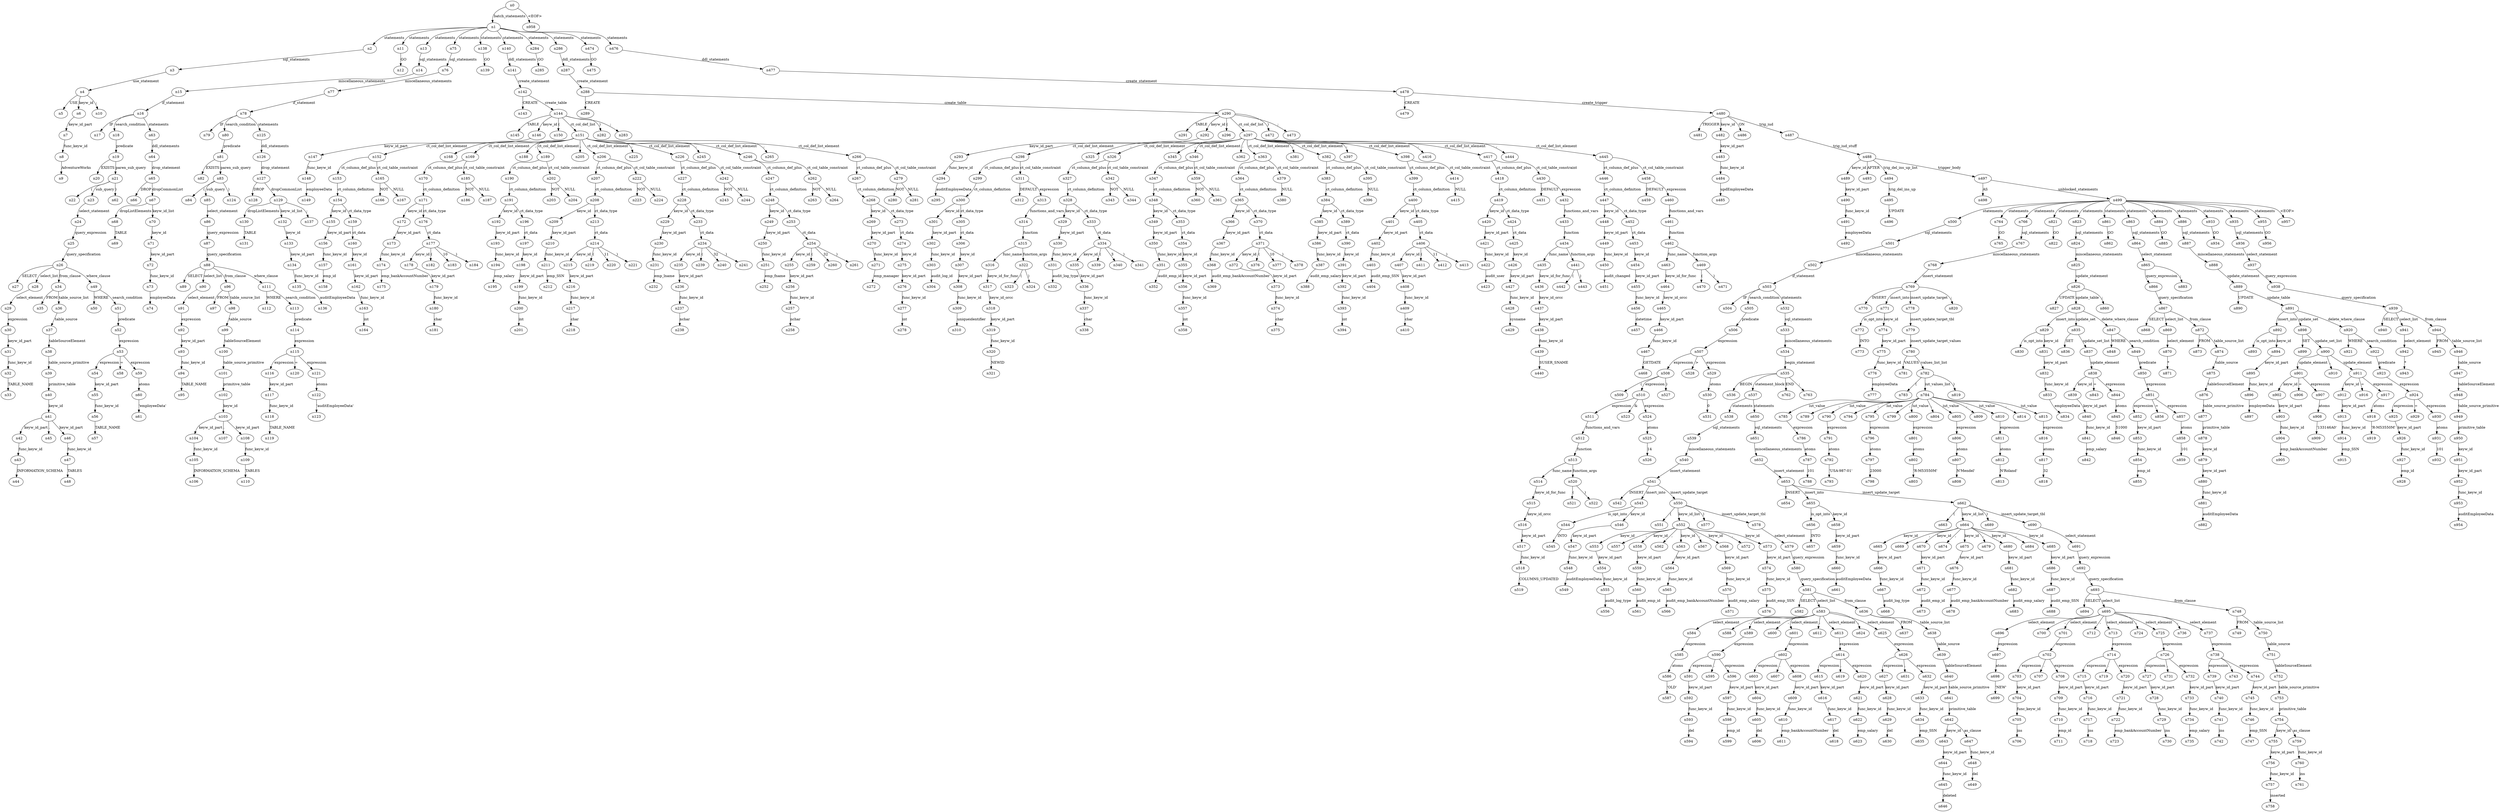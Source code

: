 digraph ParseTree {
  n0 -> n1 [label="batch_statements"];
  n1 -> n2 [label="statements"];
  n2 -> n3 [label="sql_statements"];
  n3 -> n4 [label="use_statement"];
  n4 -> n5 [label="USE"];
  n4 -> n6 [label="keyw_id"];
  n6 -> n7 [label="keyw_id_part"];
  n7 -> n8 [label="func_keyw_id"];
  n8 -> n9 [label="AdventureWorks"];
  n4 -> n10 [label=";"];
  n1 -> n11 [label="statements"];
  n11 -> n12 [label="GO"];
  n1 -> n13 [label="statements"];
  n13 -> n14 [label="sql_statements"];
  n14 -> n15 [label="miscellaneous_statements"];
  n15 -> n16 [label="if_statement"];
  n16 -> n17 [label="IF"];
  n16 -> n18 [label="search_condition"];
  n18 -> n19 [label="predicate"];
  n19 -> n20 [label="EXISTS"];
  n19 -> n21 [label="paren_sub_query"];
  n21 -> n22 [label="("];
  n21 -> n23 [label="sub_query"];
  n23 -> n24 [label="select_statement"];
  n24 -> n25 [label="query_expression"];
  n25 -> n26 [label="query_specification"];
  n26 -> n27 [label="SELECT"];
  n26 -> n28 [label="select_list"];
  n28 -> n29 [label="select_element"];
  n29 -> n30 [label="expression"];
  n30 -> n31 [label="keyw_id_part"];
  n31 -> n32 [label="func_keyw_id"];
  n32 -> n33 [label="TABLE_NAME"];
  n26 -> n34 [label="from_clause"];
  n34 -> n35 [label="FROM"];
  n34 -> n36 [label="table_source_list"];
  n36 -> n37 [label="table_source"];
  n37 -> n38 [label="tableSourceElement"];
  n38 -> n39 [label="table_source_primitive"];
  n39 -> n40 [label="primitive_table"];
  n40 -> n41 [label="keyw_id"];
  n41 -> n42 [label="keyw_id_part"];
  n42 -> n43 [label="func_keyw_id"];
  n43 -> n44 [label="INFORMATION_SCHEMA"];
  n41 -> n45 [label="."];
  n41 -> n46 [label="keyw_id_part"];
  n46 -> n47 [label="func_keyw_id"];
  n47 -> n48 [label="TABLES"];
  n26 -> n49 [label="where_clause"];
  n49 -> n50 [label="WHERE"];
  n49 -> n51 [label="search_condition"];
  n51 -> n52 [label="predicate"];
  n52 -> n53 [label="expression"];
  n53 -> n54 [label="expression"];
  n54 -> n55 [label="keyw_id_part"];
  n55 -> n56 [label="func_keyw_id"];
  n56 -> n57 [label="TABLE_NAME"];
  n53 -> n58 [label="="];
  n53 -> n59 [label="expression"];
  n59 -> n60 [label="atoms"];
  n60 -> n61 [label="'employeeData'"];
  n21 -> n62 [label=")"];
  n16 -> n63 [label="statements"];
  n63 -> n64 [label="ddl_statements"];
  n64 -> n65 [label="drop_statement"];
  n65 -> n66 [label="DROP"];
  n65 -> n67 [label="dropCommonList"];
  n67 -> n68 [label="dropListElements"];
  n68 -> n69 [label="TABLE"];
  n67 -> n70 [label="keyw_id_list"];
  n70 -> n71 [label="keyw_id"];
  n71 -> n72 [label="keyw_id_part"];
  n72 -> n73 [label="func_keyw_id"];
  n73 -> n74 [label="employeeData"];
  n1 -> n75 [label="statements"];
  n75 -> n76 [label="sql_statements"];
  n76 -> n77 [label="miscellaneous_statements"];
  n77 -> n78 [label="if_statement"];
  n78 -> n79 [label="IF"];
  n78 -> n80 [label="search_condition"];
  n80 -> n81 [label="predicate"];
  n81 -> n82 [label="EXISTS"];
  n81 -> n83 [label="paren_sub_query"];
  n83 -> n84 [label="("];
  n83 -> n85 [label="sub_query"];
  n85 -> n86 [label="select_statement"];
  n86 -> n87 [label="query_expression"];
  n87 -> n88 [label="query_specification"];
  n88 -> n89 [label="SELECT"];
  n88 -> n90 [label="select_list"];
  n90 -> n91 [label="select_element"];
  n91 -> n92 [label="expression"];
  n92 -> n93 [label="keyw_id_part"];
  n93 -> n94 [label="func_keyw_id"];
  n94 -> n95 [label="TABLE_NAME"];
  n88 -> n96 [label="from_clause"];
  n96 -> n97 [label="FROM"];
  n96 -> n98 [label="table_source_list"];
  n98 -> n99 [label="table_source"];
  n99 -> n100 [label="tableSourceElement"];
  n100 -> n101 [label="table_source_primitive"];
  n101 -> n102 [label="primitive_table"];
  n102 -> n103 [label="keyw_id"];
  n103 -> n104 [label="keyw_id_part"];
  n104 -> n105 [label="func_keyw_id"];
  n105 -> n106 [label="INFORMATION_SCHEMA"];
  n103 -> n107 [label="."];
  n103 -> n108 [label="keyw_id_part"];
  n108 -> n109 [label="func_keyw_id"];
  n109 -> n110 [label="TABLES"];
  n88 -> n111 [label="where_clause"];
  n111 -> n112 [label="WHERE"];
  n111 -> n113 [label="search_condition"];
  n113 -> n114 [label="predicate"];
  n114 -> n115 [label="expression"];
  n115 -> n116 [label="expression"];
  n116 -> n117 [label="keyw_id_part"];
  n117 -> n118 [label="func_keyw_id"];
  n118 -> n119 [label="TABLE_NAME"];
  n115 -> n120 [label="="];
  n115 -> n121 [label="expression"];
  n121 -> n122 [label="atoms"];
  n122 -> n123 [label="'auditEmployeeData'"];
  n83 -> n124 [label=")"];
  n78 -> n125 [label="statements"];
  n125 -> n126 [label="ddl_statements"];
  n126 -> n127 [label="drop_statement"];
  n127 -> n128 [label="DROP"];
  n127 -> n129 [label="dropCommonList"];
  n129 -> n130 [label="dropListElements"];
  n130 -> n131 [label="TABLE"];
  n129 -> n132 [label="keyw_id_list"];
  n132 -> n133 [label="keyw_id"];
  n133 -> n134 [label="keyw_id_part"];
  n134 -> n135 [label="func_keyw_id"];
  n135 -> n136 [label="auditEmployeeData"];
  n129 -> n137 [label=";"];
  n1 -> n138 [label="statements"];
  n138 -> n139 [label="GO"];
  n1 -> n140 [label="statements"];
  n140 -> n141 [label="ddl_statements"];
  n141 -> n142 [label="create_statement"];
  n142 -> n143 [label="CREATE"];
  n142 -> n144 [label="create_table"];
  n144 -> n145 [label="TABLE"];
  n144 -> n146 [label="keyw_id"];
  n146 -> n147 [label="keyw_id_part"];
  n147 -> n148 [label="func_keyw_id"];
  n148 -> n149 [label="employeeData"];
  n144 -> n150 [label="("];
  n144 -> n151 [label="ct_col_def_list"];
  n151 -> n152 [label="ct_col_def_list_element"];
  n152 -> n153 [label="ct_column_def_plus"];
  n153 -> n154 [label="ct_column_definition"];
  n154 -> n155 [label="keyw_id"];
  n155 -> n156 [label="keyw_id_part"];
  n156 -> n157 [label="func_keyw_id"];
  n157 -> n158 [label="emp_id"];
  n154 -> n159 [label="ct_data_type"];
  n159 -> n160 [label="ct_data"];
  n160 -> n161 [label="keyw_id"];
  n161 -> n162 [label="keyw_id_part"];
  n162 -> n163 [label="func_keyw_id"];
  n163 -> n164 [label="int"];
  n152 -> n165 [label="ct_col_table_constraint"];
  n165 -> n166 [label="NOT"];
  n165 -> n167 [label="NULL"];
  n151 -> n168 [label=","];
  n151 -> n169 [label="ct_col_def_list_element"];
  n169 -> n170 [label="ct_column_def_plus"];
  n170 -> n171 [label="ct_column_definition"];
  n171 -> n172 [label="keyw_id"];
  n172 -> n173 [label="keyw_id_part"];
  n173 -> n174 [label="func_keyw_id"];
  n174 -> n175 [label="emp_bankAccountNumber"];
  n171 -> n176 [label="ct_data_type"];
  n176 -> n177 [label="ct_data"];
  n177 -> n178 [label="keyw_id"];
  n178 -> n179 [label="keyw_id_part"];
  n179 -> n180 [label="func_keyw_id"];
  n180 -> n181 [label="char"];
  n177 -> n182 [label="("];
  n177 -> n183 [label="10"];
  n177 -> n184 [label=")"];
  n169 -> n185 [label="ct_col_table_constraint"];
  n185 -> n186 [label="NOT"];
  n185 -> n187 [label="NULL"];
  n151 -> n188 [label=","];
  n151 -> n189 [label="ct_col_def_list_element"];
  n189 -> n190 [label="ct_column_def_plus"];
  n190 -> n191 [label="ct_column_definition"];
  n191 -> n192 [label="keyw_id"];
  n192 -> n193 [label="keyw_id_part"];
  n193 -> n194 [label="func_keyw_id"];
  n194 -> n195 [label="emp_salary"];
  n191 -> n196 [label="ct_data_type"];
  n196 -> n197 [label="ct_data"];
  n197 -> n198 [label="keyw_id"];
  n198 -> n199 [label="keyw_id_part"];
  n199 -> n200 [label="func_keyw_id"];
  n200 -> n201 [label="int"];
  n189 -> n202 [label="ct_col_table_constraint"];
  n202 -> n203 [label="NOT"];
  n202 -> n204 [label="NULL"];
  n151 -> n205 [label=","];
  n151 -> n206 [label="ct_col_def_list_element"];
  n206 -> n207 [label="ct_column_def_plus"];
  n207 -> n208 [label="ct_column_definition"];
  n208 -> n209 [label="keyw_id"];
  n209 -> n210 [label="keyw_id_part"];
  n210 -> n211 [label="func_keyw_id"];
  n211 -> n212 [label="emp_SSN"];
  n208 -> n213 [label="ct_data_type"];
  n213 -> n214 [label="ct_data"];
  n214 -> n215 [label="keyw_id"];
  n215 -> n216 [label="keyw_id_part"];
  n216 -> n217 [label="func_keyw_id"];
  n217 -> n218 [label="char"];
  n214 -> n219 [label="("];
  n214 -> n220 [label="11"];
  n214 -> n221 [label=")"];
  n206 -> n222 [label="ct_col_table_constraint"];
  n222 -> n223 [label="NOT"];
  n222 -> n224 [label="NULL"];
  n151 -> n225 [label=","];
  n151 -> n226 [label="ct_col_def_list_element"];
  n226 -> n227 [label="ct_column_def_plus"];
  n227 -> n228 [label="ct_column_definition"];
  n228 -> n229 [label="keyw_id"];
  n229 -> n230 [label="keyw_id_part"];
  n230 -> n231 [label="func_keyw_id"];
  n231 -> n232 [label="emp_lname"];
  n228 -> n233 [label="ct_data_type"];
  n233 -> n234 [label="ct_data"];
  n234 -> n235 [label="keyw_id"];
  n235 -> n236 [label="keyw_id_part"];
  n236 -> n237 [label="func_keyw_id"];
  n237 -> n238 [label="nchar"];
  n234 -> n239 [label="("];
  n234 -> n240 [label="32"];
  n234 -> n241 [label=")"];
  n226 -> n242 [label="ct_col_table_constraint"];
  n242 -> n243 [label="NOT"];
  n242 -> n244 [label="NULL"];
  n151 -> n245 [label=","];
  n151 -> n246 [label="ct_col_def_list_element"];
  n246 -> n247 [label="ct_column_def_plus"];
  n247 -> n248 [label="ct_column_definition"];
  n248 -> n249 [label="keyw_id"];
  n249 -> n250 [label="keyw_id_part"];
  n250 -> n251 [label="func_keyw_id"];
  n251 -> n252 [label="emp_fname"];
  n248 -> n253 [label="ct_data_type"];
  n253 -> n254 [label="ct_data"];
  n254 -> n255 [label="keyw_id"];
  n255 -> n256 [label="keyw_id_part"];
  n256 -> n257 [label="func_keyw_id"];
  n257 -> n258 [label="nchar"];
  n254 -> n259 [label="("];
  n254 -> n260 [label="32"];
  n254 -> n261 [label=")"];
  n246 -> n262 [label="ct_col_table_constraint"];
  n262 -> n263 [label="NOT"];
  n262 -> n264 [label="NULL"];
  n151 -> n265 [label=","];
  n151 -> n266 [label="ct_col_def_list_element"];
  n266 -> n267 [label="ct_column_def_plus"];
  n267 -> n268 [label="ct_column_definition"];
  n268 -> n269 [label="keyw_id"];
  n269 -> n270 [label="keyw_id_part"];
  n270 -> n271 [label="func_keyw_id"];
  n271 -> n272 [label="emp_manager"];
  n268 -> n273 [label="ct_data_type"];
  n273 -> n274 [label="ct_data"];
  n274 -> n275 [label="keyw_id"];
  n275 -> n276 [label="keyw_id_part"];
  n276 -> n277 [label="func_keyw_id"];
  n277 -> n278 [label="int"];
  n266 -> n279 [label="ct_col_table_constraint"];
  n279 -> n280 [label="NOT"];
  n279 -> n281 [label="NULL"];
  n144 -> n282 [label=")"];
  n144 -> n283 [label=";"];
  n1 -> n284 [label="statements"];
  n284 -> n285 [label="GO"];
  n1 -> n286 [label="statements"];
  n286 -> n287 [label="ddl_statements"];
  n287 -> n288 [label="create_statement"];
  n288 -> n289 [label="CREATE"];
  n288 -> n290 [label="create_table"];
  n290 -> n291 [label="TABLE"];
  n290 -> n292 [label="keyw_id"];
  n292 -> n293 [label="keyw_id_part"];
  n293 -> n294 [label="func_keyw_id"];
  n294 -> n295 [label="auditEmployeeData"];
  n290 -> n296 [label="("];
  n290 -> n297 [label="ct_col_def_list"];
  n297 -> n298 [label="ct_col_def_list_element"];
  n298 -> n299 [label="ct_column_def_plus"];
  n299 -> n300 [label="ct_column_definition"];
  n300 -> n301 [label="keyw_id"];
  n301 -> n302 [label="keyw_id_part"];
  n302 -> n303 [label="func_keyw_id"];
  n303 -> n304 [label="audit_log_id"];
  n300 -> n305 [label="ct_data_type"];
  n305 -> n306 [label="ct_data"];
  n306 -> n307 [label="keyw_id"];
  n307 -> n308 [label="keyw_id_part"];
  n308 -> n309 [label="func_keyw_id"];
  n309 -> n310 [label="uniqueidentifier"];
  n298 -> n311 [label="ct_col_table_constraint"];
  n311 -> n312 [label="DEFAULT"];
  n311 -> n313 [label="expression"];
  n313 -> n314 [label="functions_and_vars"];
  n314 -> n315 [label="function"];
  n315 -> n316 [label="func_name"];
  n316 -> n317 [label="keyw_id_for_func"];
  n317 -> n318 [label="keyw_id_orcc"];
  n318 -> n319 [label="keyw_id_part"];
  n319 -> n320 [label="func_keyw_id"];
  n320 -> n321 [label="NEWID"];
  n315 -> n322 [label="function_args"];
  n322 -> n323 [label="("];
  n322 -> n324 [label=")"];
  n297 -> n325 [label=","];
  n297 -> n326 [label="ct_col_def_list_element"];
  n326 -> n327 [label="ct_column_def_plus"];
  n327 -> n328 [label="ct_column_definition"];
  n328 -> n329 [label="keyw_id"];
  n329 -> n330 [label="keyw_id_part"];
  n330 -> n331 [label="func_keyw_id"];
  n331 -> n332 [label="audit_log_type"];
  n328 -> n333 [label="ct_data_type"];
  n333 -> n334 [label="ct_data"];
  n334 -> n335 [label="keyw_id"];
  n335 -> n336 [label="keyw_id_part"];
  n336 -> n337 [label="func_keyw_id"];
  n337 -> n338 [label="char"];
  n334 -> n339 [label="("];
  n334 -> n340 [label="3"];
  n334 -> n341 [label=")"];
  n326 -> n342 [label="ct_col_table_constraint"];
  n342 -> n343 [label="NOT"];
  n342 -> n344 [label="NULL"];
  n297 -> n345 [label=","];
  n297 -> n346 [label="ct_col_def_list_element"];
  n346 -> n347 [label="ct_column_def_plus"];
  n347 -> n348 [label="ct_column_definition"];
  n348 -> n349 [label="keyw_id"];
  n349 -> n350 [label="keyw_id_part"];
  n350 -> n351 [label="func_keyw_id"];
  n351 -> n352 [label="audit_emp_id"];
  n348 -> n353 [label="ct_data_type"];
  n353 -> n354 [label="ct_data"];
  n354 -> n355 [label="keyw_id"];
  n355 -> n356 [label="keyw_id_part"];
  n356 -> n357 [label="func_keyw_id"];
  n357 -> n358 [label="int"];
  n346 -> n359 [label="ct_col_table_constraint"];
  n359 -> n360 [label="NOT"];
  n359 -> n361 [label="NULL"];
  n297 -> n362 [label=","];
  n297 -> n363 [label="ct_col_def_list_element"];
  n363 -> n364 [label="ct_column_def_plus"];
  n364 -> n365 [label="ct_column_definition"];
  n365 -> n366 [label="keyw_id"];
  n366 -> n367 [label="keyw_id_part"];
  n367 -> n368 [label="func_keyw_id"];
  n368 -> n369 [label="audit_emp_bankAccountNumber"];
  n365 -> n370 [label="ct_data_type"];
  n370 -> n371 [label="ct_data"];
  n371 -> n372 [label="keyw_id"];
  n372 -> n373 [label="keyw_id_part"];
  n373 -> n374 [label="func_keyw_id"];
  n374 -> n375 [label="char"];
  n371 -> n376 [label="("];
  n371 -> n377 [label="10"];
  n371 -> n378 [label=")"];
  n363 -> n379 [label="ct_col_table_constraint"];
  n379 -> n380 [label="NULL"];
  n297 -> n381 [label=","];
  n297 -> n382 [label="ct_col_def_list_element"];
  n382 -> n383 [label="ct_column_def_plus"];
  n383 -> n384 [label="ct_column_definition"];
  n384 -> n385 [label="keyw_id"];
  n385 -> n386 [label="keyw_id_part"];
  n386 -> n387 [label="func_keyw_id"];
  n387 -> n388 [label="audit_emp_salary"];
  n384 -> n389 [label="ct_data_type"];
  n389 -> n390 [label="ct_data"];
  n390 -> n391 [label="keyw_id"];
  n391 -> n392 [label="keyw_id_part"];
  n392 -> n393 [label="func_keyw_id"];
  n393 -> n394 [label="int"];
  n382 -> n395 [label="ct_col_table_constraint"];
  n395 -> n396 [label="NULL"];
  n297 -> n397 [label=","];
  n297 -> n398 [label="ct_col_def_list_element"];
  n398 -> n399 [label="ct_column_def_plus"];
  n399 -> n400 [label="ct_column_definition"];
  n400 -> n401 [label="keyw_id"];
  n401 -> n402 [label="keyw_id_part"];
  n402 -> n403 [label="func_keyw_id"];
  n403 -> n404 [label="audit_emp_SSN"];
  n400 -> n405 [label="ct_data_type"];
  n405 -> n406 [label="ct_data"];
  n406 -> n407 [label="keyw_id"];
  n407 -> n408 [label="keyw_id_part"];
  n408 -> n409 [label="func_keyw_id"];
  n409 -> n410 [label="char"];
  n406 -> n411 [label="("];
  n406 -> n412 [label="11"];
  n406 -> n413 [label=")"];
  n398 -> n414 [label="ct_col_table_constraint"];
  n414 -> n415 [label="NULL"];
  n297 -> n416 [label=","];
  n297 -> n417 [label="ct_col_def_list_element"];
  n417 -> n418 [label="ct_column_def_plus"];
  n418 -> n419 [label="ct_column_definition"];
  n419 -> n420 [label="keyw_id"];
  n420 -> n421 [label="keyw_id_part"];
  n421 -> n422 [label="func_keyw_id"];
  n422 -> n423 [label="audit_user"];
  n419 -> n424 [label="ct_data_type"];
  n424 -> n425 [label="ct_data"];
  n425 -> n426 [label="keyw_id"];
  n426 -> n427 [label="keyw_id_part"];
  n427 -> n428 [label="func_keyw_id"];
  n428 -> n429 [label="sysname"];
  n417 -> n430 [label="ct_col_table_constraint"];
  n430 -> n431 [label="DEFAULT"];
  n430 -> n432 [label="expression"];
  n432 -> n433 [label="functions_and_vars"];
  n433 -> n434 [label="function"];
  n434 -> n435 [label="func_name"];
  n435 -> n436 [label="keyw_id_for_func"];
  n436 -> n437 [label="keyw_id_orcc"];
  n437 -> n438 [label="keyw_id_part"];
  n438 -> n439 [label="func_keyw_id"];
  n439 -> n440 [label="SUSER_SNAME"];
  n434 -> n441 [label="function_args"];
  n441 -> n442 [label="("];
  n441 -> n443 [label=")"];
  n297 -> n444 [label=","];
  n297 -> n445 [label="ct_col_def_list_element"];
  n445 -> n446 [label="ct_column_def_plus"];
  n446 -> n447 [label="ct_column_definition"];
  n447 -> n448 [label="keyw_id"];
  n448 -> n449 [label="keyw_id_part"];
  n449 -> n450 [label="func_keyw_id"];
  n450 -> n451 [label="audit_changed"];
  n447 -> n452 [label="ct_data_type"];
  n452 -> n453 [label="ct_data"];
  n453 -> n454 [label="keyw_id"];
  n454 -> n455 [label="keyw_id_part"];
  n455 -> n456 [label="func_keyw_id"];
  n456 -> n457 [label="datetime"];
  n445 -> n458 [label="ct_col_table_constraint"];
  n458 -> n459 [label="DEFAULT"];
  n458 -> n460 [label="expression"];
  n460 -> n461 [label="functions_and_vars"];
  n461 -> n462 [label="function"];
  n462 -> n463 [label="func_name"];
  n463 -> n464 [label="keyw_id_for_func"];
  n464 -> n465 [label="keyw_id_orcc"];
  n465 -> n466 [label="keyw_id_part"];
  n466 -> n467 [label="func_keyw_id"];
  n467 -> n468 [label="GETDATE"];
  n462 -> n469 [label="function_args"];
  n469 -> n470 [label="("];
  n469 -> n471 [label=")"];
  n290 -> n472 [label=")"];
  n290 -> n473 [label=";"];
  n1 -> n474 [label="statements"];
  n474 -> n475 [label="GO"];
  n1 -> n476 [label="statements"];
  n476 -> n477 [label="ddl_statements"];
  n477 -> n478 [label="create_statement"];
  n478 -> n479 [label="CREATE"];
  n478 -> n480 [label="create_trigger"];
  n480 -> n481 [label="TRIGGER"];
  n480 -> n482 [label="keyw_id"];
  n482 -> n483 [label="keyw_id_part"];
  n483 -> n484 [label="func_keyw_id"];
  n484 -> n485 [label="updEmployeeData"];
  n480 -> n486 [label="ON"];
  n480 -> n487 [label="trig_iud"];
  n487 -> n488 [label="trig_iud_stuff"];
  n488 -> n489 [label="keyw_id"];
  n489 -> n490 [label="keyw_id_part"];
  n490 -> n491 [label="func_keyw_id"];
  n491 -> n492 [label="employeeData"];
  n488 -> n493 [label="AFTER"];
  n488 -> n494 [label="trig_del_ins_up_list"];
  n494 -> n495 [label="trig_del_ins_up"];
  n495 -> n496 [label="UPDATE"];
  n488 -> n497 [label="trigger_body"];
  n497 -> n498 [label="AS"];
  n497 -> n499 [label="unblocked_statements"];
  n499 -> n500 [label="statements"];
  n500 -> n501 [label="sql_statements"];
  n501 -> n502 [label="miscellaneous_statements"];
  n502 -> n503 [label="if_statement"];
  n503 -> n504 [label="IF"];
  n503 -> n505 [label="search_condition"];
  n505 -> n506 [label="predicate"];
  n506 -> n507 [label="expression"];
  n507 -> n508 [label="expression"];
  n508 -> n509 [label="("];
  n508 -> n510 [label="expression"];
  n510 -> n511 [label="expression"];
  n511 -> n512 [label="functions_and_vars"];
  n512 -> n513 [label="function"];
  n513 -> n514 [label="func_name"];
  n514 -> n515 [label="keyw_id_for_func"];
  n515 -> n516 [label="keyw_id_orcc"];
  n516 -> n517 [label="keyw_id_part"];
  n517 -> n518 [label="func_keyw_id"];
  n518 -> n519 [label="COLUMNS_UPDATED"];
  n513 -> n520 [label="function_args"];
  n520 -> n521 [label="("];
  n520 -> n522 [label=")"];
  n510 -> n523 [label="&"];
  n510 -> n524 [label="expression"];
  n524 -> n525 [label="atoms"];
  n525 -> n526 [label="14"];
  n508 -> n527 [label=")"];
  n507 -> n528 [label=">"];
  n507 -> n529 [label="expression"];
  n529 -> n530 [label="atoms"];
  n530 -> n531 [label="0"];
  n503 -> n532 [label="statements"];
  n532 -> n533 [label="sql_statements"];
  n533 -> n534 [label="miscellaneous_statements"];
  n534 -> n535 [label="begin_statement"];
  n535 -> n536 [label="BEGIN"];
  n535 -> n537 [label="statement_block"];
  n537 -> n538 [label="statements"];
  n538 -> n539 [label="sql_statements"];
  n539 -> n540 [label="miscellaneous_statements"];
  n540 -> n541 [label="insert_statement"];
  n541 -> n542 [label="INSERT"];
  n541 -> n543 [label="insert_into"];
  n543 -> n544 [label="is_opt_into"];
  n544 -> n545 [label="INTO"];
  n543 -> n546 [label="keyw_id"];
  n546 -> n547 [label="keyw_id_part"];
  n547 -> n548 [label="func_keyw_id"];
  n548 -> n549 [label="auditEmployeeData"];
  n541 -> n550 [label="insert_update_target"];
  n550 -> n551 [label="("];
  n550 -> n552 [label="keyw_id_list"];
  n552 -> n553 [label="keyw_id"];
  n553 -> n554 [label="keyw_id_part"];
  n554 -> n555 [label="func_keyw_id"];
  n555 -> n556 [label="audit_log_type"];
  n552 -> n557 [label=","];
  n552 -> n558 [label="keyw_id"];
  n558 -> n559 [label="keyw_id_part"];
  n559 -> n560 [label="func_keyw_id"];
  n560 -> n561 [label="audit_emp_id"];
  n552 -> n562 [label=","];
  n552 -> n563 [label="keyw_id"];
  n563 -> n564 [label="keyw_id_part"];
  n564 -> n565 [label="func_keyw_id"];
  n565 -> n566 [label="audit_emp_bankAccountNumber"];
  n552 -> n567 [label=","];
  n552 -> n568 [label="keyw_id"];
  n568 -> n569 [label="keyw_id_part"];
  n569 -> n570 [label="func_keyw_id"];
  n570 -> n571 [label="audit_emp_salary"];
  n552 -> n572 [label=","];
  n552 -> n573 [label="keyw_id"];
  n573 -> n574 [label="keyw_id_part"];
  n574 -> n575 [label="func_keyw_id"];
  n575 -> n576 [label="audit_emp_SSN"];
  n550 -> n577 [label=")"];
  n550 -> n578 [label="insert_update_target_tbl"];
  n578 -> n579 [label="select_statement"];
  n579 -> n580 [label="query_expression"];
  n580 -> n581 [label="query_specification"];
  n581 -> n582 [label="SELECT"];
  n581 -> n583 [label="select_list"];
  n583 -> n584 [label="select_element"];
  n584 -> n585 [label="expression"];
  n585 -> n586 [label="atoms"];
  n586 -> n587 [label="'OLD'"];
  n583 -> n588 [label=","];
  n583 -> n589 [label="select_element"];
  n589 -> n590 [label="expression"];
  n590 -> n591 [label="expression"];
  n591 -> n592 [label="keyw_id_part"];
  n592 -> n593 [label="func_keyw_id"];
  n593 -> n594 [label="del"];
  n590 -> n595 [label="."];
  n590 -> n596 [label="expression"];
  n596 -> n597 [label="keyw_id_part"];
  n597 -> n598 [label="func_keyw_id"];
  n598 -> n599 [label="emp_id"];
  n583 -> n600 [label=","];
  n583 -> n601 [label="select_element"];
  n601 -> n602 [label="expression"];
  n602 -> n603 [label="expression"];
  n603 -> n604 [label="keyw_id_part"];
  n604 -> n605 [label="func_keyw_id"];
  n605 -> n606 [label="del"];
  n602 -> n607 [label="."];
  n602 -> n608 [label="expression"];
  n608 -> n609 [label="keyw_id_part"];
  n609 -> n610 [label="func_keyw_id"];
  n610 -> n611 [label="emp_bankAccountNumber"];
  n583 -> n612 [label=","];
  n583 -> n613 [label="select_element"];
  n613 -> n614 [label="expression"];
  n614 -> n615 [label="expression"];
  n615 -> n616 [label="keyw_id_part"];
  n616 -> n617 [label="func_keyw_id"];
  n617 -> n618 [label="del"];
  n614 -> n619 [label="."];
  n614 -> n620 [label="expression"];
  n620 -> n621 [label="keyw_id_part"];
  n621 -> n622 [label="func_keyw_id"];
  n622 -> n623 [label="emp_salary"];
  n583 -> n624 [label=","];
  n583 -> n625 [label="select_element"];
  n625 -> n626 [label="expression"];
  n626 -> n627 [label="expression"];
  n627 -> n628 [label="keyw_id_part"];
  n628 -> n629 [label="func_keyw_id"];
  n629 -> n630 [label="del"];
  n626 -> n631 [label="."];
  n626 -> n632 [label="expression"];
  n632 -> n633 [label="keyw_id_part"];
  n633 -> n634 [label="func_keyw_id"];
  n634 -> n635 [label="emp_SSN"];
  n581 -> n636 [label="from_clause"];
  n636 -> n637 [label="FROM"];
  n636 -> n638 [label="table_source_list"];
  n638 -> n639 [label="table_source"];
  n639 -> n640 [label="tableSourceElement"];
  n640 -> n641 [label="table_source_primitive"];
  n641 -> n642 [label="primitive_table"];
  n642 -> n643 [label="keyw_id"];
  n643 -> n644 [label="keyw_id_part"];
  n644 -> n645 [label="func_keyw_id"];
  n645 -> n646 [label="deleted"];
  n642 -> n647 [label="as_clause"];
  n647 -> n648 [label="func_keyw_id"];
  n648 -> n649 [label="del"];
  n537 -> n650 [label="statements"];
  n650 -> n651 [label="sql_statements"];
  n651 -> n652 [label="miscellaneous_statements"];
  n652 -> n653 [label="insert_statement"];
  n653 -> n654 [label="INSERT"];
  n653 -> n655 [label="insert_into"];
  n655 -> n656 [label="is_opt_into"];
  n656 -> n657 [label="INTO"];
  n655 -> n658 [label="keyw_id"];
  n658 -> n659 [label="keyw_id_part"];
  n659 -> n660 [label="func_keyw_id"];
  n660 -> n661 [label="auditEmployeeData"];
  n653 -> n662 [label="insert_update_target"];
  n662 -> n663 [label="("];
  n662 -> n664 [label="keyw_id_list"];
  n664 -> n665 [label="keyw_id"];
  n665 -> n666 [label="keyw_id_part"];
  n666 -> n667 [label="func_keyw_id"];
  n667 -> n668 [label="audit_log_type"];
  n664 -> n669 [label=","];
  n664 -> n670 [label="keyw_id"];
  n670 -> n671 [label="keyw_id_part"];
  n671 -> n672 [label="func_keyw_id"];
  n672 -> n673 [label="audit_emp_id"];
  n664 -> n674 [label=","];
  n664 -> n675 [label="keyw_id"];
  n675 -> n676 [label="keyw_id_part"];
  n676 -> n677 [label="func_keyw_id"];
  n677 -> n678 [label="audit_emp_bankAccountNumber"];
  n664 -> n679 [label=","];
  n664 -> n680 [label="keyw_id"];
  n680 -> n681 [label="keyw_id_part"];
  n681 -> n682 [label="func_keyw_id"];
  n682 -> n683 [label="audit_emp_salary"];
  n664 -> n684 [label=","];
  n664 -> n685 [label="keyw_id"];
  n685 -> n686 [label="keyw_id_part"];
  n686 -> n687 [label="func_keyw_id"];
  n687 -> n688 [label="audit_emp_SSN"];
  n662 -> n689 [label=")"];
  n662 -> n690 [label="insert_update_target_tbl"];
  n690 -> n691 [label="select_statement"];
  n691 -> n692 [label="query_expression"];
  n692 -> n693 [label="query_specification"];
  n693 -> n694 [label="SELECT"];
  n693 -> n695 [label="select_list"];
  n695 -> n696 [label="select_element"];
  n696 -> n697 [label="expression"];
  n697 -> n698 [label="atoms"];
  n698 -> n699 [label="'NEW'"];
  n695 -> n700 [label=","];
  n695 -> n701 [label="select_element"];
  n701 -> n702 [label="expression"];
  n702 -> n703 [label="expression"];
  n703 -> n704 [label="keyw_id_part"];
  n704 -> n705 [label="func_keyw_id"];
  n705 -> n706 [label="ins"];
  n702 -> n707 [label="."];
  n702 -> n708 [label="expression"];
  n708 -> n709 [label="keyw_id_part"];
  n709 -> n710 [label="func_keyw_id"];
  n710 -> n711 [label="emp_id"];
  n695 -> n712 [label=","];
  n695 -> n713 [label="select_element"];
  n713 -> n714 [label="expression"];
  n714 -> n715 [label="expression"];
  n715 -> n716 [label="keyw_id_part"];
  n716 -> n717 [label="func_keyw_id"];
  n717 -> n718 [label="ins"];
  n714 -> n719 [label="."];
  n714 -> n720 [label="expression"];
  n720 -> n721 [label="keyw_id_part"];
  n721 -> n722 [label="func_keyw_id"];
  n722 -> n723 [label="emp_bankAccountNumber"];
  n695 -> n724 [label=","];
  n695 -> n725 [label="select_element"];
  n725 -> n726 [label="expression"];
  n726 -> n727 [label="expression"];
  n727 -> n728 [label="keyw_id_part"];
  n728 -> n729 [label="func_keyw_id"];
  n729 -> n730 [label="ins"];
  n726 -> n731 [label="."];
  n726 -> n732 [label="expression"];
  n732 -> n733 [label="keyw_id_part"];
  n733 -> n734 [label="func_keyw_id"];
  n734 -> n735 [label="emp_salary"];
  n695 -> n736 [label=","];
  n695 -> n737 [label="select_element"];
  n737 -> n738 [label="expression"];
  n738 -> n739 [label="expression"];
  n739 -> n740 [label="keyw_id_part"];
  n740 -> n741 [label="func_keyw_id"];
  n741 -> n742 [label="ins"];
  n738 -> n743 [label="."];
  n738 -> n744 [label="expression"];
  n744 -> n745 [label="keyw_id_part"];
  n745 -> n746 [label="func_keyw_id"];
  n746 -> n747 [label="emp_SSN"];
  n693 -> n748 [label="from_clause"];
  n748 -> n749 [label="FROM"];
  n748 -> n750 [label="table_source_list"];
  n750 -> n751 [label="table_source"];
  n751 -> n752 [label="tableSourceElement"];
  n752 -> n753 [label="table_source_primitive"];
  n753 -> n754 [label="primitive_table"];
  n754 -> n755 [label="keyw_id"];
  n755 -> n756 [label="keyw_id_part"];
  n756 -> n757 [label="func_keyw_id"];
  n757 -> n758 [label="inserted"];
  n754 -> n759 [label="as_clause"];
  n759 -> n760 [label="func_keyw_id"];
  n760 -> n761 [label="ins"];
  n535 -> n762 [label="END"];
  n535 -> n763 [label=";"];
  n499 -> n764 [label="statements"];
  n764 -> n765 [label="GO"];
  n499 -> n766 [label="statements"];
  n766 -> n767 [label="sql_statements"];
  n767 -> n768 [label="miscellaneous_statements"];
  n768 -> n769 [label="insert_statement"];
  n769 -> n770 [label="INSERT"];
  n769 -> n771 [label="insert_into"];
  n771 -> n772 [label="is_opt_into"];
  n772 -> n773 [label="INTO"];
  n771 -> n774 [label="keyw_id"];
  n774 -> n775 [label="keyw_id_part"];
  n775 -> n776 [label="func_keyw_id"];
  n776 -> n777 [label="employeeData"];
  n769 -> n778 [label="insert_update_target"];
  n778 -> n779 [label="insert_update_target_tbl"];
  n779 -> n780 [label="insert_update_target_values"];
  n780 -> n781 [label="VALUES"];
  n780 -> n782 [label="values_list_list"];
  n782 -> n783 [label="("];
  n782 -> n784 [label="iut_values_list"];
  n784 -> n785 [label="iut_value"];
  n785 -> n786 [label="expression"];
  n786 -> n787 [label="atoms"];
  n787 -> n788 [label="101"];
  n784 -> n789 [label=","];
  n784 -> n790 [label="iut_value"];
  n790 -> n791 [label="expression"];
  n791 -> n792 [label="atoms"];
  n792 -> n793 [label="'USA-987-01'"];
  n784 -> n794 [label=","];
  n784 -> n795 [label="iut_value"];
  n795 -> n796 [label="expression"];
  n796 -> n797 [label="atoms"];
  n797 -> n798 [label="23000"];
  n784 -> n799 [label=","];
  n784 -> n800 [label="iut_value"];
  n800 -> n801 [label="expression"];
  n801 -> n802 [label="atoms"];
  n802 -> n803 [label="'R-M53550M'"];
  n784 -> n804 [label=","];
  n784 -> n805 [label="iut_value"];
  n805 -> n806 [label="expression"];
  n806 -> n807 [label="atoms"];
  n807 -> n808 [label="N'Mendel'"];
  n784 -> n809 [label=","];
  n784 -> n810 [label="iut_value"];
  n810 -> n811 [label="expression"];
  n811 -> n812 [label="atoms"];
  n812 -> n813 [label="N'Roland'"];
  n784 -> n814 [label=","];
  n784 -> n815 [label="iut_value"];
  n815 -> n816 [label="expression"];
  n816 -> n817 [label="atoms"];
  n817 -> n818 [label="32"];
  n782 -> n819 [label=")"];
  n769 -> n820 [label=";"];
  n499 -> n821 [label="statements"];
  n821 -> n822 [label="GO"];
  n499 -> n823 [label="statements"];
  n823 -> n824 [label="sql_statements"];
  n824 -> n825 [label="miscellaneous_statements"];
  n825 -> n826 [label="update_statement"];
  n826 -> n827 [label="UPDATE"];
  n826 -> n828 [label="update_table"];
  n828 -> n829 [label="insert_into"];
  n829 -> n830 [label="is_opt_into"];
  n829 -> n831 [label="keyw_id"];
  n831 -> n832 [label="keyw_id_part"];
  n832 -> n833 [label="func_keyw_id"];
  n833 -> n834 [label="employeeData"];
  n828 -> n835 [label="update_set"];
  n835 -> n836 [label="SET"];
  n835 -> n837 [label="update_set_list"];
  n837 -> n838 [label="update_element"];
  n838 -> n839 [label="keyw_id"];
  n839 -> n840 [label="keyw_id_part"];
  n840 -> n841 [label="func_keyw_id"];
  n841 -> n842 [label="emp_salary"];
  n838 -> n843 [label="="];
  n838 -> n844 [label="expression"];
  n844 -> n845 [label="atoms"];
  n845 -> n846 [label="51000"];
  n828 -> n847 [label="delete_where_clause"];
  n847 -> n848 [label="WHERE"];
  n847 -> n849 [label="search_condition"];
  n849 -> n850 [label="predicate"];
  n850 -> n851 [label="expression"];
  n851 -> n852 [label="expression"];
  n852 -> n853 [label="keyw_id_part"];
  n853 -> n854 [label="func_keyw_id"];
  n854 -> n855 [label="emp_id"];
  n851 -> n856 [label="="];
  n851 -> n857 [label="expression"];
  n857 -> n858 [label="atoms"];
  n858 -> n859 [label="101"];
  n826 -> n860 [label=";"];
  n499 -> n861 [label="statements"];
  n861 -> n862 [label="GO"];
  n499 -> n863 [label="statements"];
  n863 -> n864 [label="sql_statements"];
  n864 -> n865 [label="select_statement"];
  n865 -> n866 [label="query_expression"];
  n866 -> n867 [label="query_specification"];
  n867 -> n868 [label="SELECT"];
  n867 -> n869 [label="select_list"];
  n869 -> n870 [label="select_element"];
  n870 -> n871 [label="*"];
  n867 -> n872 [label="from_clause"];
  n872 -> n873 [label="FROM"];
  n872 -> n874 [label="table_source_list"];
  n874 -> n875 [label="table_source"];
  n875 -> n876 [label="tableSourceElement"];
  n876 -> n877 [label="table_source_primitive"];
  n877 -> n878 [label="primitive_table"];
  n878 -> n879 [label="keyw_id"];
  n879 -> n880 [label="keyw_id_part"];
  n880 -> n881 [label="func_keyw_id"];
  n881 -> n882 [label="auditEmployeeData"];
  n865 -> n883 [label=";"];
  n499 -> n884 [label="statements"];
  n884 -> n885 [label="GO"];
  n499 -> n886 [label="statements"];
  n886 -> n887 [label="sql_statements"];
  n887 -> n888 [label="miscellaneous_statements"];
  n888 -> n889 [label="update_statement"];
  n889 -> n890 [label="UPDATE"];
  n889 -> n891 [label="update_table"];
  n891 -> n892 [label="insert_into"];
  n892 -> n893 [label="is_opt_into"];
  n892 -> n894 [label="keyw_id"];
  n894 -> n895 [label="keyw_id_part"];
  n895 -> n896 [label="func_keyw_id"];
  n896 -> n897 [label="employeeData"];
  n891 -> n898 [label="update_set"];
  n898 -> n899 [label="SET"];
  n898 -> n900 [label="update_set_list"];
  n900 -> n901 [label="update_element"];
  n901 -> n902 [label="keyw_id"];
  n902 -> n903 [label="keyw_id_part"];
  n903 -> n904 [label="func_keyw_id"];
  n904 -> n905 [label="emp_bankAccountNumber"];
  n901 -> n906 [label="="];
  n901 -> n907 [label="expression"];
  n907 -> n908 [label="atoms"];
  n908 -> n909 [label="'133146A0'"];
  n900 -> n910 [label=","];
  n900 -> n911 [label="update_element"];
  n911 -> n912 [label="keyw_id"];
  n912 -> n913 [label="keyw_id_part"];
  n913 -> n914 [label="func_keyw_id"];
  n914 -> n915 [label="emp_SSN"];
  n911 -> n916 [label="="];
  n911 -> n917 [label="expression"];
  n917 -> n918 [label="atoms"];
  n918 -> n919 [label="'R-M53550M'"];
  n891 -> n920 [label="delete_where_clause"];
  n920 -> n921 [label="WHERE"];
  n920 -> n922 [label="search_condition"];
  n922 -> n923 [label="predicate"];
  n923 -> n924 [label="expression"];
  n924 -> n925 [label="expression"];
  n925 -> n926 [label="keyw_id_part"];
  n926 -> n927 [label="func_keyw_id"];
  n927 -> n928 [label="emp_id"];
  n924 -> n929 [label="="];
  n924 -> n930 [label="expression"];
  n930 -> n931 [label="atoms"];
  n931 -> n932 [label="101"];
  n499 -> n933 [label="statements"];
  n933 -> n934 [label="GO"];
  n499 -> n935 [label="statements"];
  n935 -> n936 [label="sql_statements"];
  n936 -> n937 [label="select_statement"];
  n937 -> n938 [label="query_expression"];
  n938 -> n939 [label="query_specification"];
  n939 -> n940 [label="SELECT"];
  n939 -> n941 [label="select_list"];
  n941 -> n942 [label="select_element"];
  n942 -> n943 [label="*"];
  n939 -> n944 [label="from_clause"];
  n944 -> n945 [label="FROM"];
  n944 -> n946 [label="table_source_list"];
  n946 -> n947 [label="table_source"];
  n947 -> n948 [label="tableSourceElement"];
  n948 -> n949 [label="table_source_primitive"];
  n949 -> n950 [label="primitive_table"];
  n950 -> n951 [label="keyw_id"];
  n951 -> n952 [label="keyw_id_part"];
  n952 -> n953 [label="func_keyw_id"];
  n953 -> n954 [label="auditEmployeeData"];
  n499 -> n955 [label="statements"];
  n955 -> n956 [label="GO"];
  n499 -> n957 [label="<EOF>"];
  n0 -> n958 [label="<EOF>"];
}